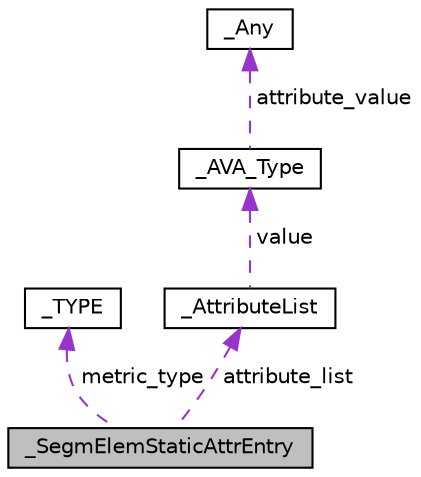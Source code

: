 digraph "_SegmElemStaticAttrEntry"
{
  edge [fontname="Helvetica",fontsize="10",labelfontname="Helvetica",labelfontsize="10"];
  node [fontname="Helvetica",fontsize="10",shape=record];
  Node1 [label="_SegmElemStaticAttrEntry",height=0.2,width=0.4,color="black", fillcolor="grey75", style="filled", fontcolor="black"];
  Node2 -> Node1 [dir="back",color="darkorchid3",fontsize="10",style="dashed",label=" metric_type" ,fontname="Helvetica"];
  Node2 [label="_TYPE",height=0.2,width=0.4,color="black", fillcolor="white", style="filled",URL="$struct___t_y_p_e.html"];
  Node3 -> Node1 [dir="back",color="darkorchid3",fontsize="10",style="dashed",label=" attribute_list" ,fontname="Helvetica"];
  Node3 [label="_AttributeList",height=0.2,width=0.4,color="black", fillcolor="white", style="filled",URL="$struct___attribute_list.html"];
  Node4 -> Node3 [dir="back",color="darkorchid3",fontsize="10",style="dashed",label=" value" ,fontname="Helvetica"];
  Node4 [label="_AVA_Type",height=0.2,width=0.4,color="black", fillcolor="white", style="filled",URL="$struct___a_v_a___type.html"];
  Node5 -> Node4 [dir="back",color="darkorchid3",fontsize="10",style="dashed",label=" attribute_value" ,fontname="Helvetica"];
  Node5 [label="_Any",height=0.2,width=0.4,color="black", fillcolor="white", style="filled",URL="$struct___any.html"];
}

